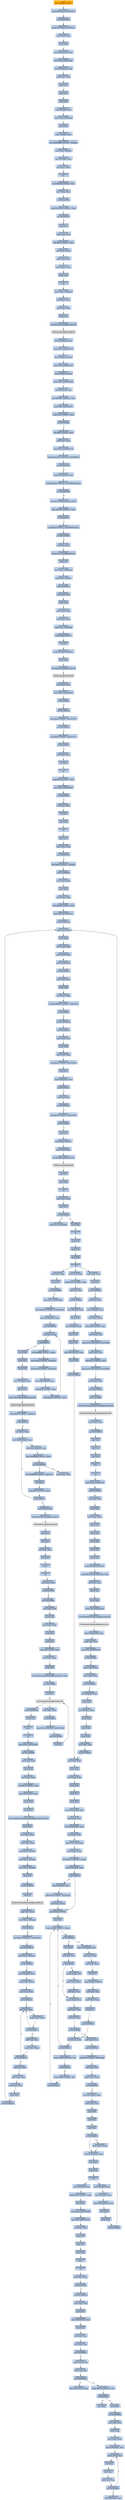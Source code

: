 digraph G {
node[shape=rectangle,style=filled,fillcolor=lightsteelblue,color=lightsteelblue]
bgcolor="transparent"
a0x01007cc6pushl_0x60UINT8[label="start\npushl $0x60<UINT8>",color="lightgrey",fillcolor="orange"];
a0x01007cc8pushl_0x1002130UINT32[label="0x01007cc8\npushl $0x1002130<UINT32>"];
a0x01007ccdcall_0x01009278[label="0x01007ccd\ncall 0x01009278"];
a0x01009278pushl_0x10092ccUINT32[label="0x01009278\npushl $0x10092cc<UINT32>"];
a0x0100927dmovl_fs_0_eax[label="0x0100927d\nmovl %fs:0, %eax"];
a0x01009283pushl_eax[label="0x01009283\npushl %eax"];
a0x01009284movl_0x10esp__eax[label="0x01009284\nmovl 0x10(%esp), %eax"];
a0x01009288movl_ebp_0x10esp_[label="0x01009288\nmovl %ebp, 0x10(%esp)"];
a0x0100928cleal_0x10esp__ebp[label="0x0100928c\nleal 0x10(%esp), %ebp"];
a0x01009290subl_eax_esp[label="0x01009290\nsubl %eax, %esp"];
a0x01009292pushl_ebx[label="0x01009292\npushl %ebx"];
a0x01009293pushl_esi[label="0x01009293\npushl %esi"];
a0x01009294pushl_edi[label="0x01009294\npushl %edi"];
a0x01009295movl__8ebp__eax[label="0x01009295\nmovl -8(%ebp), %eax"];
a0x01009298movl_esp__24ebp_[label="0x01009298\nmovl %esp, -24(%ebp)"];
a0x0100929bpushl_eax[label="0x0100929b\npushl %eax"];
a0x0100929cmovl__4ebp__eax[label="0x0100929c\nmovl -4(%ebp), %eax"];
a0x0100929fmovl_0xffffffffUINT32__4ebp_[label="0x0100929f\nmovl $0xffffffff<UINT32>, -4(%ebp)"];
a0x010092a6movl_eax__8ebp_[label="0x010092a6\nmovl %eax, -8(%ebp)"];
a0x010092a9leal__16ebp__eax[label="0x010092a9\nleal -16(%ebp), %eax"];
a0x010092acmovl_eax_fs_0[label="0x010092ac\nmovl %eax, %fs:0"];
a0x010092b2ret[label="0x010092b2\nret"];
a0x01007cd2movl_0x94UINT32_edi[label="0x01007cd2\nmovl $0x94<UINT32>, %edi"];
a0x01007cd7movl_edi_eax[label="0x01007cd7\nmovl %edi, %eax"];
a0x01007cd9call_0x01007f20[label="0x01007cd9\ncall 0x01007f20"];
a0x01007f20cmpl_0x1000UINT32_eax[label="0x01007f20\ncmpl $0x1000<UINT32>, %eax"];
a0x01007f25jae_0x01007f35[label="0x01007f25\njae 0x01007f35"];
a0x01007f27negl_eax[label="0x01007f27\nnegl %eax"];
a0x01007f29addl_esp_eax[label="0x01007f29\naddl %esp, %eax"];
a0x01007f2baddl_0x4UINT8_eax[label="0x01007f2b\naddl $0x4<UINT8>, %eax"];
a0x01007f2etestl_eax_eax_[label="0x01007f2e\ntestl %eax, (%eax)"];
a0x01007f30xchgl_eax_esp[label="0x01007f30\nxchgl %eax, %esp"];
a0x01007f31movl_eax__eax[label="0x01007f31\nmovl (%eax), %eax"];
a0x01007f33pushl_eax[label="0x01007f33\npushl %eax"];
a0x01007f34ret[label="0x01007f34\nret"];
a0x01007cdemovl_esp__24ebp_[label="0x01007cde\nmovl %esp, -24(%ebp)"];
a0x01007ce1movl_esp_esi[label="0x01007ce1\nmovl %esp, %esi"];
a0x01007ce3movl_edi_esi_[label="0x01007ce3\nmovl %edi, (%esi)"];
a0x01007ce5pushl_esi[label="0x01007ce5\npushl %esi"];
a0x01007ce6call_GetVersionExA_kernel32_dll[label="0x01007ce6\ncall GetVersionExA@kernel32.dll"];
GetVersionExA_kernel32_dll[label="GetVersionExA@kernel32.dll",color="lightgrey",fillcolor="lightgrey"];
a0x01007cecmovl_0x10esi__ecx[label="0x01007cec\nmovl 0x10(%esi), %ecx"];
a0x01007cefmovl_ecx_0x01013170[label="0x01007cef\nmovl %ecx, 0x01013170"];
a0x01007cf5movl_0x4esi__eax[label="0x01007cf5\nmovl 0x4(%esi), %eax"];
a0x01007cf8movl_eax_0x0101317c[label="0x01007cf8\nmovl %eax, 0x0101317c"];
a0x01007cfdmovl_0x8esi__edx[label="0x01007cfd\nmovl 0x8(%esi), %edx"];
a0x01007d00movl_edx_0x01013180[label="0x01007d00\nmovl %edx, 0x01013180"];
a0x01007d06movl_0xcesi__esi[label="0x01007d06\nmovl 0xc(%esi), %esi"];
a0x01007d09andl_0x7fffUINT32_esi[label="0x01007d09\nandl $0x7fff<UINT32>, %esi"];
a0x01007d0fmovl_esi_0x01013174[label="0x01007d0f\nmovl %esi, 0x01013174"];
a0x01007d15cmpl_0x2UINT8_ecx[label="0x01007d15\ncmpl $0x2<UINT8>, %ecx"];
a0x01007d18je_0x01007d26[label="0x01007d18\nje 0x01007d26"];
a0x01007d26shll_0x8UINT8_eax[label="0x01007d26\nshll $0x8<UINT8>, %eax"];
a0x01007d29addl_edx_eax[label="0x01007d29\naddl %edx, %eax"];
a0x01007d2bmovl_eax_0x01013178[label="0x01007d2b\nmovl %eax, 0x01013178"];
a0x01007d30cmpw_0x5a4dUINT16_0x01000000[label="0x01007d30\ncmpw $0x5a4d<UINT16>, 0x01000000"];
a0x01007d39jne_0x01007d63[label="0x01007d39\njne 0x01007d63"];
a0x01007d3bmovl_0x0100003c_eax[label="0x01007d3b\nmovl 0x0100003c, %eax"];
a0x01007d40cmpl_0x4550UINT32_0x1000000eax_[label="0x01007d40\ncmpl $0x4550<UINT32>, 0x1000000(%eax)"];
a0x01007d4ajne_0x01007d63[label="0x01007d4a\njne 0x01007d63"];
a0x01007d4cmovzwl_0x1000018eax__ecx[label="0x01007d4c\nmovzwl 0x1000018(%eax), %ecx"];
a0x01007d53cmpl_0x10bUINT32_ecx[label="0x01007d53\ncmpl $0x10b<UINT32>, %ecx"];
a0x01007d59je_0x01007d7c[label="0x01007d59\nje 0x01007d7c"];
a0x01007d7ccmpl_0xeUINT8_0x1000074eax_[label="0x01007d7c\ncmpl $0xe<UINT8>, 0x1000074(%eax)"];
a0x01007d83jbe_0x01007d63[label="0x01007d83\njbe 0x01007d63"];
a0x01007d85xorl_ecx_ecx[label="0x01007d85\nxorl %ecx, %ecx"];
a0x01007d87cmpl_ecx_0x10000e8eax_[label="0x01007d87\ncmpl %ecx, 0x10000e8(%eax)"];
a0x01007d8dsetne_cl[label="0x01007d8d\nsetne %cl"];
a0x01007d90movl_ecx__28ebp_[label="0x01007d90\nmovl %ecx, -28(%ebp)"];
a0x01007d93pushl_0x0UINT8[label="0x01007d93\npushl $0x0<UINT8>"];
a0x01007d95call_0x0100921a[label="0x01007d95\ncall 0x0100921a"];
a0x0100921amovl_edi_edi[label="0x0100921a\nmovl %edi, %edi"];
a0x0100921cpushl_ebp[label="0x0100921c\npushl %ebp"];
a0x0100921dmovl_esp_ebp[label="0x0100921d\nmovl %esp, %ebp"];
a0x0100921fxorl_eax_eax[label="0x0100921f\nxorl %eax, %eax"];
a0x01009221cmpl_eax_0x8ebp_[label="0x01009221\ncmpl %eax, 0x8(%ebp)"];
a0x01009224pushl_0x0UINT8[label="0x01009224\npushl $0x0<UINT8>"];
a0x01009226sete_al[label="0x01009226\nsete %al"];
a0x01009229pushl_0x1000UINT32[label="0x01009229\npushl $0x1000<UINT32>"];
a0x0100922epushl_eax[label="0x0100922e\npushl %eax"];
a0x0100922fcall_HeapCreate_kernel32_dll[label="0x0100922f\ncall HeapCreate@kernel32.dll"];
HeapCreate_kernel32_dll[label="HeapCreate@kernel32.dll",color="lightgrey",fillcolor="lightgrey"];
a0x01009235testl_eax_eax[label="0x01009235\ntestl %eax, %eax"];
a0x01009237movl_eax_0x010146c0[label="0x01009237\nmovl %eax, 0x010146c0"];
a0x0100923cje_0x01009268[label="0x0100923c\nje 0x01009268"];
a0x0100923ecall_0x010091fb[label="0x0100923e\ncall 0x010091fb"];
a0x010091fbcmpl_0x2UINT8_0x01013170[label="0x010091fb\ncmpl $0x2<UINT8>, 0x01013170"];
a0x01009202jne_0x01009211[label="0x01009202\njne 0x01009211"];
a0x01009204cmpl_0x5UINT8_0x0101317c[label="0x01009204\ncmpl $0x5<UINT8>, 0x0101317c"];
a0x0100920bjb_0x01009211[label="0x0100920b\njb 0x01009211"];
a0x0100920dxorl_eax_eax[label="0x0100920d\nxorl %eax, %eax"];
a0x0100920fincl_eax[label="0x0100920f\nincl %eax"];
a0x01009210ret[label="0x01009210\nret"];
a0x01009243cmpl_0x3UINT8_eax[label="0x01009243\ncmpl $0x3<UINT8>, %eax"];
a0x01009246movl_eax_0x010146c4[label="0x01009246\nmovl %eax, 0x010146c4"];
a0x0100924bjne_0x0100926c[label="0x0100924b\njne 0x0100926c"];
a0x0100926cxorl_eax_eax[label="0x0100926c\nxorl %eax, %eax"];
a0x0100926eincl_eax[label="0x0100926e\nincl %eax"];
a0x0100926fpopl_ebp[label="0x0100926f\npopl %ebp"];
a0x01009270ret[label="0x01009270\nret"];
a0x01007d9apopl_ecx[label="0x01007d9a\npopl %ecx"];
a0x01007d9btestl_eax_eax[label="0x01007d9b\ntestl %eax, %eax"];
a0x01007d9djne_0x01007dc0[label="0x01007d9d\njne 0x01007dc0"];
a0x01007dc0andl_0x0UINT8__4ebp_[label="0x01007dc0\nandl $0x0<UINT8>, -4(%ebp)"];
a0x01007dc4call_0x0100904a[label="0x01007dc4\ncall 0x0100904a"];
a0x0100904amovl_edi_edi[label="0x0100904a\nmovl %edi, %edi"];
a0x0100904cpushl_ebp[label="0x0100904c\npushl %ebp"];
a0x0100904dmovl_esp_ebp[label="0x0100904d\nmovl %esp, %ebp"];
a0x0100904fsubl_0x48UINT8_esp[label="0x0100904f\nsubl $0x48<UINT8>, %esp"];
a0x01009052pushl_0x100UINT32[label="0x01009052\npushl $0x100<UINT32>"];
a0x01009057call_0x0100ab5a[label="0x01009057\ncall 0x0100ab5a"];
a0x0100ab5amovl_edi_edi[label="0x0100ab5a\nmovl %edi, %edi"];
a0x0100ab5cpushl_ebp[label="0x0100ab5c\npushl %ebp"];
a0x0100ab5dmovl_esp_ebp[label="0x0100ab5d\nmovl %esp, %ebp"];
a0x0100ab5fpushl_0x01013468[label="0x0100ab5f\npushl 0x01013468"];
a0x0100ab65pushl_0x8ebp_[label="0x0100ab65\npushl 0x8(%ebp)"];
a0x0100ab68call_0x0100ab27[label="0x0100ab68\ncall 0x0100ab27"];
a0x0100ab27movl_edi_edi[label="0x0100ab27\nmovl %edi, %edi"];
a0x0100ab29pushl_ebp[label="0x0100ab29\npushl %ebp"];
a0x0100ab2amovl_esp_ebp[label="0x0100ab2a\nmovl %esp, %ebp"];
a0x0100ab2ccmpl_0xffffffe0UINT8_0x8ebp_[label="0x0100ab2c\ncmpl $0xffffffe0<UINT8>, 0x8(%ebp)"];
a0x0100ab30ja_0x0100ab51[label="0x0100ab30\nja 0x0100ab51"];
a0x0100ab32pushl_0x8ebp_[label="0x0100ab32\npushl 0x8(%ebp)"];
a0x0100ab35call_0x0100aad7[label="0x0100ab35\ncall 0x0100aad7"];
a0x0100aad7movl_edi_edi[label="0x0100aad7\nmovl %edi, %edi"];
a0x0100aad9pushl_ebp[label="0x0100aad9\npushl %ebp"];
a0x0100aadamovl_esp_ebp[label="0x0100aada\nmovl %esp, %ebp"];
a0x0100aadccmpl_0x3UINT8_0x010146c4[label="0x0100aadc\ncmpl $0x3<UINT8>, 0x010146c4"];
a0x0100aae3pushl_esi[label="0x0100aae3\npushl %esi"];
a0x0100aae4movl_0x8ebp__esi[label="0x0100aae4\nmovl 0x8(%ebp), %esi"];
a0x0100aae7jne_0x0100aafc[label="0x0100aae7\njne 0x0100aafc"];
a0x0100aafctestl_esi_esi[label="0x0100aafc\ntestl %esi, %esi"];
a0x0100aafejne_0x0100ab01[label="0x0100aafe\njne 0x0100ab01"];
a0x0100ab01cmpl_0x1UINT8_0x010146c4[label="0x0100ab01\ncmpl $0x1<UINT8>, 0x010146c4"];
a0x0100ab08je_0x0100ab10[label="0x0100ab08\nje 0x0100ab10"];
a0x0100ab10pushl_esi[label="0x0100ab10\npushl %esi"];
a0x0100ab11pushl_0x0UINT8[label="0x0100ab11\npushl $0x0<UINT8>"];
a0x0100ab13pushl_0x010146c0[label="0x0100ab13\npushl 0x010146c0"];
a0x0100ab19call_HeapAlloc_kernel32_dll[label="0x0100ab19\ncall HeapAlloc@kernel32.dll"];
RtlAllocateHeap_ntdll_dll[label="RtlAllocateHeap@ntdll.dll",color="lightgrey",fillcolor="lightgrey"];
a0x0100ab1fpopl_esi[label="0x0100ab1f\npopl %esi"];
a0x0100ab20popl_ebp[label="0x0100ab20\npopl %ebp"];
a0x0100ab21ret[label="0x0100ab21\nret"];
a0x0100ab3atestl_eax_eax[label="0x0100ab3a\ntestl %eax, %eax"];
a0x0100ab3cpopl_ecx[label="0x0100ab3c\npopl %ecx"];
a0x0100ab3djne_0x0100ab53[label="0x0100ab3d\njne 0x0100ab53"];
a0x0100ab3fcmpl_eax_0xcebp_[label="0x0100ab3f\ncmpl %eax, 0xc(%ebp)"];
a0x0100ab53popl_ebp[label="0x0100ab53\npopl %ebp"];
a0x0100ab54ret[label="0x0100ab54\nret"];
a0x0100ab6dpopl_ecx[label="0x0100ab6d\npopl %ecx"];
a0x0100ab6epopl_ecx[label="0x0100ab6e\npopl %ecx"];
a0x0100ab6fpopl_ebp[label="0x0100ab6f\npopl %ebp"];
a0x0100ab70ret[label="0x0100ab70\nret"];
a0x0100905ctestl_eax_eax[label="0x0100905c\ntestl %eax, %eax"];
a0x0100905epopl_ecx[label="0x0100905e\npopl %ecx"];
a0x0100905fjne_0x01009066[label="0x0100905f\njne 0x01009066"];
a0x01009066movl_eax_0x010146e0[label="0x01009066\nmovl %eax, 0x010146e0"];
a0x0100906bmovl_0x20UINT32_0x010146c8[label="0x0100906b\nmovl $0x20<UINT32>, 0x010146c8"];
a0x01009075leal_0x100eax__ecx[label="0x01009075\nleal 0x100(%eax), %ecx"];
a0x0100907bjmp_0x01009097[label="0x0100907b\njmp 0x01009097"];
a0x01009097cmpl_ecx_eax[label="0x01009097\ncmpl %ecx, %eax"];
a0x01009099jb_0x0100907d[label="0x01009099\njb 0x0100907d"];
a0x0100909bpushl_ebx[label="0x0100909b\npushl %ebx"];
a0x0100907dorl_0xffffffffUINT8_eax_[label="0x0100907d\norl $0xffffffff<UINT8>, (%eax)"];
a0x01009080movb_0x0UINT8_0x4eax_[label="0x01009080\nmovb $0x0<UINT8>, 0x4(%eax)"];
a0x01009084movb_0xaUINT8_0x5eax_[label="0x01009084\nmovb $0xa<UINT8>, 0x5(%eax)"];
a0x01009088movl_0x010146e0_ecx[label="0x01009088\nmovl 0x010146e0, %ecx"];
a0x0100908eaddl_0x8UINT8_eax[label="0x0100908e\naddl $0x8<UINT8>, %eax"];
a0x01009091addl_0x100UINT32_ecx[label="0x01009091\naddl $0x100<UINT32>, %ecx"];
a0x0100909cpushl_esi[label="0x0100909c\npushl %esi"];
a0x0100909dpushl_edi[label="0x0100909d\npushl %edi"];
a0x0100909eleal__72ebp__eax[label="0x0100909e\nleal -72(%ebp), %eax"];
a0x010090a1pushl_eax[label="0x010090a1\npushl %eax"];
a0x010090a2call_GetStartupInfoA_kernel32_dll[label="0x010090a2\ncall GetStartupInfoA@kernel32.dll"];
GetStartupInfoA_kernel32_dll[label="GetStartupInfoA@kernel32.dll",color="lightgrey",fillcolor="lightgrey"];
a0x010090a8cmpw_0x0UINT8__22ebp_[label="0x010090a8\ncmpw $0x0<UINT8>, -22(%ebp)"];
a0x010090adje_0x0100917d[label="0x010090ad\nje 0x0100917d"];
a0x0100917dxorl_ebx_ebx[label="0x0100917d\nxorl %ebx, %ebx"];
a0x0100917fmovl_0x010146e0_eax[label="0x0100917f\nmovl 0x010146e0, %eax"];
a0x01009184leal_eaxebx8__esi[label="0x01009184\nleal (%eax,%ebx,8), %esi"];
a0x01009187cmpl_0xffffffffUINT8_esi_[label="0x01009187\ncmpl $0xffffffff<UINT8>, (%esi)"];
a0x0100918ajne_0x010091d9[label="0x0100918a\njne 0x010091d9"];
a0x0100918ctestl_ebx_ebx[label="0x0100918c\ntestl %ebx, %ebx"];
a0x010091d9orb_0xffffff80UINT8_0x4esi_[label="0x010091d9\norb $0xffffff80<UINT8>, 0x4(%esi)"];
a0x010091ddincl_ebx[label="0x010091dd\nincl %ebx"];
a0x010091decmpl_0x3UINT8_ebx[label="0x010091de\ncmpl $0x3<UINT8>, %ebx"];
a0x010091e1jl_0x0100917f[label="0x010091e1\njl 0x0100917f"];
a0x010091e3pushl_0x010146c8[label="0x010091e3\npushl 0x010146c8"];
a0x010091e9call_SetHandleCount_kernel32_dll[label="0x010091e9\ncall SetHandleCount@kernel32.dll"];
SetHandleCount_kernel32_dll[label="SetHandleCount@kernel32.dll",color="lightgrey",fillcolor="lightgrey"];
a0x010091efpopl_edi[label="0x010091ef\npopl %edi"];
a0x010091f0popl_esi[label="0x010091f0\npopl %esi"];
a0x010091f1xorl_eax_eax[label="0x010091f1\nxorl %eax, %eax"];
a0x010091f3popl_ebx[label="0x010091f3\npopl %ebx"];
a0x010091f4leave_[label="0x010091f4\nleave "];
a0x010091f5ret[label="0x010091f5\nret"];
a0x01007dc9testl_eax_eax[label="0x01007dc9\ntestl %eax, %eax"];
a0x01007dcbjnl_0x01007dd5[label="0x01007dcb\njnl 0x01007dd5"];
a0x01007dd5call_0x01008f9a[label="0x01007dd5\ncall 0x01008f9a"];
a0x01008f9amovl_edi_edi[label="0x01008f9a\nmovl %edi, %edi"];
a0x01008f9cpushl_ebp[label="0x01008f9c\npushl %ebp"];
a0x01008f9dmovl_esp_ebp[label="0x01008f9d\nmovl %esp, %ebp"];
a0x01008f9fpushl_ecx[label="0x01008f9f\npushl %ecx"];
a0x01008fa0pushl_ecx[label="0x01008fa0\npushl %ecx"];
a0x01008fa1movl_0x010133d0_eax[label="0x01008fa1\nmovl 0x010133d0, %eax"];
a0x01008fa6testl_eax_eax[label="0x01008fa6\ntestl %eax, %eax"];
a0x01008fa8pushl_esi[label="0x01008fa8\npushl %esi"];
a0x01008fa9movl_GetCommandLineW_kernel32_dll_esi[label="0x01008fa9\nmovl GetCommandLineW@kernel32.dll, %esi"];
a0x01008fafjne_0x01008fde[label="0x01008faf\njne 0x01008fde"];
a0x01008fb1call_esi[label="0x01008fb1\ncall %esi"];
GetCommandLineW_kernel32_dll[label="GetCommandLineW@kernel32.dll",color="lightgrey",fillcolor="lightgrey"];
a0x01008fb3testl_eax_eax[label="0x01008fb3\ntestl %eax, %eax"];
a0x01008fb5je_0x01008fc3[label="0x01008fb5\nje 0x01008fc3"];
a0x01008fb7movl_0x1UINT32_0x010133d0[label="0x01008fb7\nmovl $0x1<UINT32>, 0x010133d0"];
a0x01008fc1jmp_0x01008fe3[label="0x01008fc1\njmp 0x01008fe3"];
a0x01008fe3call_esi[label="0x01008fe3\ncall %esi"];
a0x01008fe5jmp_0x01009042[label="0x01008fe5\njmp 0x01009042"];
a0x01009042popl_esi[label="0x01009042\npopl %esi"];
a0x01009043leave_[label="0x01009043\nleave "];
a0x01009044ret[label="0x01009044\nret"];
a0x01007ddamovl_eax_0x010147f0[label="0x01007dda\nmovl %eax, 0x010147f0"];
a0x01007ddfcall_0x01008dfb[label="0x01007ddf\ncall 0x01008dfb"];
a0x01008dfbmovl_edi_edi[label="0x01008dfb\nmovl %edi, %edi"];
a0x01008dfdpushl_ebp[label="0x01008dfd\npushl %ebp"];
a0x01008dfemovl_esp_ebp[label="0x01008dfe\nmovl %esp, %ebp"];
a0x01008e00subl_0xcUINT8_esp[label="0x01008e00\nsubl $0xc<UINT8>, %esp"];
a0x01008e03movl_0x010133cc_eax[label="0x01008e03\nmovl 0x010133cc, %eax"];
a0x01008e08pushl_ebx[label="0x01008e08\npushl %ebx"];
a0x01008e09pushl_esi[label="0x01008e09\npushl %esi"];
a0x01008e0amovl_GetEnvironmentStringsW_kernel32_dll_esi[label="0x01008e0a\nmovl GetEnvironmentStringsW@kernel32.dll, %esi"];
a0x01008e10pushl_edi[label="0x01008e10\npushl %edi"];
a0x01008e11xorl_ebx_ebx[label="0x01008e11\nxorl %ebx, %ebx"];
a0x01008e13cmpl_ebx_eax[label="0x01008e13\ncmpl %ebx, %eax"];
a0x01008e15pushl_0x2UINT8[label="0x01008e15\npushl $0x2<UINT8>"];
a0x01008e17movl_ebx__4ebp_[label="0x01008e17\nmovl %ebx, -4(%ebp)"];
a0x01008e1amovl_ebx__8ebp_[label="0x01008e1a\nmovl %ebx, -8(%ebp)"];
a0x01008e1dpopl_edi[label="0x01008e1d\npopl %edi"];
a0x01008e1ejne_0x01008e4e[label="0x01008e1e\njne 0x01008e4e"];
a0x01008e20call_esi[label="0x01008e20\ncall %esi"];
GetEnvironmentStringsW_kernel32_dll[label="GetEnvironmentStringsW@kernel32.dll",color="lightgrey",fillcolor="lightgrey"];
a0x01008e22cmpl_ebx_eax[label="0x01008e22\ncmpl %ebx, %eax"];
a0x01008e24movl_eax__4ebp_[label="0x01008e24\nmovl %eax, -4(%ebp)"];
a0x01008e27je_0x01008e35[label="0x01008e27\nje 0x01008e35"];
a0x01008e29movl_0x1UINT32_0x010133cc[label="0x01008e29\nmovl $0x1<UINT32>, 0x010133cc"];
a0x01008e33jmp_0x01008e53[label="0x01008e33\njmp 0x01008e53"];
a0x01008e53cmpl_ebx__4ebp_[label="0x01008e53\ncmpl %ebx, -4(%ebp)"];
a0x01008e56jne_0x01008e68[label="0x01008e56\njne 0x01008e68"];
a0x01008e68movl__4ebp__ecx[label="0x01008e68\nmovl -4(%ebp), %ecx"];
a0x01008e6bcmpw_bx_ecx_[label="0x01008e6b\ncmpw %bx, (%ecx)"];
a0x01008e6emovl_ecx_eax[label="0x01008e6e\nmovl %ecx, %eax"];
a0x01008e70je_0x01008e80[label="0x01008e70\nje 0x01008e80"];
a0x01008e72addl_edi_eax[label="0x01008e72\naddl %edi, %eax"];
a0x01008e74cmpw_bx_eax_[label="0x01008e74\ncmpw %bx, (%eax)"];
a0x01008e77jne_0x01008e72[label="0x01008e77\njne 0x01008e72"];
a0x01008e79addl_edi_eax[label="0x01008e79\naddl %edi, %eax"];
a0x01008e7bcmpw_bx_eax_[label="0x01008e7b\ncmpw %bx, (%eax)"];
a0x01008e7ejne_0x01008e72[label="0x01008e7e\njne 0x01008e72"];
a0x01008e80subl_ecx_eax[label="0x01008e80\nsubl %ecx, %eax"];
a0x01008e82addl_edi_eax[label="0x01008e82\naddl %edi, %eax"];
a0x01008e84movl_eax_esi[label="0x01008e84\nmovl %eax, %esi"];
a0x01008e86pushl_esi[label="0x01008e86\npushl %esi"];
a0x01008e87call_0x0100ab5a[label="0x01008e87\ncall 0x0100ab5a"];
a0x01008e8ccmpl_ebx_eax[label="0x01008e8c\ncmpl %ebx, %eax"];
a0x01008e8epopl_ecx[label="0x01008e8e\npopl %ecx"];
a0x01008e8fjne_0x01008ea1[label="0x01008e8f\njne 0x01008ea1"];
a0x01008ea1movl_esi_ecx[label="0x01008ea1\nmovl %esi, %ecx"];
a0x01008ea3movl__4ebp__esi[label="0x01008ea3\nmovl -4(%ebp), %esi"];
a0x01008ea6movl_ecx_edx[label="0x01008ea6\nmovl %ecx, %edx"];
a0x01008ea8shrl_0x2UINT8_ecx[label="0x01008ea8\nshrl $0x2<UINT8>, %ecx"];
a0x01008eabmovl_eax_edi[label="0x01008eab\nmovl %eax, %edi"];
a0x01008eadrepz_movsl_ds_esi__es_edi_[label="0x01008ead\nrepz movsl %ds:(%esi), %es:(%edi)"];
a0x01008eafmovl_edx_ecx[label="0x01008eaf\nmovl %edx, %ecx"];
a0x01008eb1andl_0x3UINT8_ecx[label="0x01008eb1\nandl $0x3<UINT8>, %ecx"];
a0x01008eb4repz_movsb_ds_esi__es_edi_[label="0x01008eb4\nrepz movsb %ds:(%esi), %es:(%edi)"];
a0x01008eb6movl_eax_ebx[label="0x01008eb6\nmovl %eax, %ebx"];
a0x01008eb8jmp_0x01008e91[label="0x01008eb8\njmp 0x01008e91"];
a0x01008e91pushl__4ebp_[label="0x01008e91\npushl -4(%ebp)"];
a0x01008e94call_FreeEnvironmentStringsW_kernel32_dll[label="0x01008e94\ncall FreeEnvironmentStringsW@kernel32.dll"];
FreeEnvironmentStringsW_kernel32_dll[label="FreeEnvironmentStringsW@kernel32.dll",color="lightgrey",fillcolor="lightgrey"];
a0x01008e9amovl_ebx_eax[label="0x01008e9a\nmovl %ebx, %eax"];
a0x01008e9cjmp_0x01008f79[label="0x01008e9c\njmp 0x01008f79"];
a0x01008f79popl_edi[label="0x01008f79\npopl %edi"];
a0x01008f7apopl_esi[label="0x01008f7a\npopl %esi"];
a0x01008f7bpopl_ebx[label="0x01008f7b\npopl %ebx"];
a0x01008f7cleave_[label="0x01008f7c\nleave "];
a0x01008f7dret[label="0x01008f7d\nret"];
a0x01007de4movl_eax_0x0101315c[label="0x01007de4\nmovl %eax, 0x0101315c"];
a0x01007de9call_0x01008d5e[label="0x01007de9\ncall 0x01008d5e"];
a0x01008d5emovl_edi_edi[label="0x01008d5e\nmovl %edi, %edi"];
a0x01008d60pushl_ebp[label="0x01008d60\npushl %ebp"];
a0x01008d61movl_esp_ebp[label="0x01008d61\nmovl %esp, %ebp"];
a0x01008d63pushl_ecx[label="0x01008d63\npushl %ecx"];
a0x01008d64pushl_ecx[label="0x01008d64\npushl %ecx"];
a0x01008d65pushl_ebx[label="0x01008d65\npushl %ebx"];
a0x01008d66pushl_esi[label="0x01008d66\npushl %esi"];
a0x01008d67pushl_edi[label="0x01008d67\npushl %edi"];
a0x01008d68pushl_0x104UINT32[label="0x01008d68\npushl $0x104<UINT32>"];
a0x01008d6dmovl_0x10131c0UINT32_esi[label="0x01008d6d\nmovl $0x10131c0<UINT32>, %esi"];
a0x01008d72xorl_edi_edi[label="0x01008d72\nxorl %edi, %edi"];
a0x01008d74pushl_esi[label="0x01008d74\npushl %esi"];
a0x01008d75pushl_edi[label="0x01008d75\npushl %edi"];
a0x01008d76movw_di_0x010133c8[label="0x01008d76\nmovw %di, 0x010133c8"];
a0x01008d7dcall_GetModuleFileNameW_kernel32_dll[label="0x01008d7d\ncall GetModuleFileNameW@kernel32.dll"];
GetModuleFileNameW_kernel32_dll[label="GetModuleFileNameW@kernel32.dll",color="lightgrey",fillcolor="lightgrey"];
a0x01008d83movl_0x010147f0_eax[label="0x01008d83\nmovl 0x010147f0, %eax"];
a0x01008d88cmpl_edi_eax[label="0x01008d88\ncmpl %edi, %eax"];
a0x01008d8amovl_esi_0x010131a4[label="0x01008d8a\nmovl %esi, 0x010131a4"];
a0x01008d90je_0x01008d99[label="0x01008d90\nje 0x01008d99"];
a0x01008d92cmpw_di_eax_[label="0x01008d92\ncmpw %di, (%eax)"];
a0x01008d95movl_eax_ebx[label="0x01008d95\nmovl %eax, %ebx"];
a0x01008d97jne_0x01008d9b[label="0x01008d97\njne 0x01008d9b"];
a0x01008d9bleal__8ebp__eax[label="0x01008d9b\nleal -8(%ebp), %eax"];
a0x01008d9epushl_eax[label="0x01008d9e\npushl %eax"];
a0x01008d9fleal__4ebp__eax[label="0x01008d9f\nleal -4(%ebp), %eax"];
a0x01008da2pushl_eax[label="0x01008da2\npushl %eax"];
a0x01008da3pushl_edi[label="0x01008da3\npushl %edi"];
a0x01008da4pushl_ebx[label="0x01008da4\npushl %ebx"];
a0x01008da5xorl_eax_eax[label="0x01008da5\nxorl %eax, %eax"];
a0x01008da7call_0x01008bee[label="0x01008da7\ncall 0x01008bee"];
a0x01008beemovl_edi_edi[label="0x01008bee\nmovl %edi, %edi"];
a0x01008bf0pushl_ebp[label="0x01008bf0\npushl %ebp"];
a0x01008bf1movl_esp_ebp[label="0x01008bf1\nmovl %esp, %ebp"];
a0x01008bf3pushl_ebx[label="0x01008bf3\npushl %ebx"];
a0x01008bf4pushl_esi[label="0x01008bf4\npushl %esi"];
a0x01008bf5pushl_edi[label="0x01008bf5\npushl %edi"];
a0x01008bf6movl_0x14ebp__edi[label="0x01008bf6\nmovl 0x14(%ebp), %edi"];
a0x01008bf9movl_eax_esi[label="0x01008bf9\nmovl %eax, %esi"];
a0x01008bfbmovl_0x10ebp__eax[label="0x01008bfb\nmovl 0x10(%ebp), %eax"];
a0x01008bfexorl_edx_edx[label="0x01008bfe\nxorl %edx, %edx"];
a0x01008c00cmpl_edx_0xcebp_[label="0x01008c00\ncmpl %edx, 0xc(%ebp)"];
a0x01008c03movl_edx_edi_[label="0x01008c03\nmovl %edx, (%edi)"];
a0x01008c05movl_0x1UINT32_eax_[label="0x01008c05\nmovl $0x1<UINT32>, (%eax)"];
a0x01008c0bmovl_0x8ebp__eax[label="0x01008c0b\nmovl 0x8(%ebp), %eax"];
a0x01008c0eje_0x01008c19[label="0x01008c0e\nje 0x01008c19"];
a0x01008c19pushl_0x2UINT8[label="0x01008c19\npushl $0x2<UINT8>"];
a0x01008c1bpopl_ebx[label="0x01008c1b\npopl %ebx"];
a0x01008c1ccmpw_0x22UINT8_eax_[label="0x01008c1c\ncmpw $0x22<UINT8>, (%eax)"];
a0x01008c20jne_0x01008c35[label="0x01008c20\njne 0x01008c35"];
a0x01008c22movl_0x14ebp__edi[label="0x01008c22\nmovl 0x14(%ebp), %edi"];
a0x01008c25xorl_ecx_ecx[label="0x01008c25\nxorl %ecx, %ecx"];
a0x01008c27testl_edx_edx[label="0x01008c27\ntestl %edx, %edx"];
a0x01008c29sete_cl[label="0x01008c29\nsete %cl"];
a0x01008c2cpushl_0x22UINT8[label="0x01008c2c\npushl $0x22<UINT8>"];
a0x01008c2eaddl_ebx_eax[label="0x01008c2e\naddl %ebx, %eax"];
a0x01008c30movl_ecx_edx[label="0x01008c30\nmovl %ecx, %edx"];
a0x01008c32popl_ecx[label="0x01008c32\npopl %ecx"];
a0x01008c33jmp_0x01008c4d[label="0x01008c33\njmp 0x01008c4d"];
a0x01008c4dtestl_edx_edx[label="0x01008c4d\ntestl %edx, %edx"];
a0x01008c4fjne_0x01008c1c[label="0x01008c4f\njne 0x01008c1c"];
a0x01008c35incl_edi_[label="0x01008c35\nincl (%edi)"];
a0x01008c37testl_esi_esi[label="0x01008c37\ntestl %esi, %esi"];
a0x01008c39je_0x01008c43[label="0x01008c39\nje 0x01008c43"];
a0x01008c43movw_eax__cx[label="0x01008c43\nmovw (%eax), %cx"];
a0x01008c46addl_ebx_eax[label="0x01008c46\naddl %ebx, %eax"];
a0x01008c48testw_cx_cx[label="0x01008c48\ntestw %cx, %cx"];
a0x01008c4bje_0x01008c88[label="0x01008c4b\nje 0x01008c88"];
a0x01008c51cmpw_0x20UINT8_cx[label="0x01008c51\ncmpw $0x20<UINT8>, %cx"];
a0x01008c55je_0x01008c5d[label="0x01008c55\nje 0x01008c5d"];
a0x01008c57cmpw_0x9UINT8_cx[label="0x01008c57\ncmpw $0x9<UINT8>, %cx"];
a0x01008c5bjne_0x01008c1c[label="0x01008c5b\njne 0x01008c1c"];
a0x01008c88subl_ebx_eax[label="0x01008c88\nsubl %ebx, %eax"];
a0x01008c8ajmp_0x01008c66[label="0x01008c8a\njmp 0x01008c66"];
a0x01008c66andl_0x0UINT8_0x8ebp_[label="0x01008c66\nandl $0x0<UINT8>, 0x8(%ebp)"];
a0x01008c6axorl_edx_edx[label="0x01008c6a\nxorl %edx, %edx"];
a0x01008c6ccmpw_dx_eax_[label="0x01008c6c\ncmpw %dx, (%eax)"];
a0x01008c6fje_0x01008d46[label="0x01008c6f\nje 0x01008d46"];
a0x01008d46movl_0xcebp__eax[label="0x01008d46\nmovl 0xc(%ebp), %eax"];
a0x01008d49cmpl_edx_eax[label="0x01008d49\ncmpl %edx, %eax"];
a0x01008d4bpopl_edi[label="0x01008d4b\npopl %edi"];
a0x01008d4cpopl_esi[label="0x01008d4c\npopl %esi"];
a0x01008d4dpopl_ebx[label="0x01008d4d\npopl %ebx"];
a0x01008d4eje_0x01008d52[label="0x01008d4e\nje 0x01008d52"];
a0x01008d52movl_0x10ebp__eax[label="0x01008d52\nmovl 0x10(%ebp), %eax"];
a0x01008d55incl_eax_[label="0x01008d55\nincl (%eax)"];
a0x01008d57popl_ebp[label="0x01008d57\npopl %ebp"];
a0x01008d58ret[label="0x01008d58\nret"];
a0x01008dacmovl__4ebp__edi[label="0x01008dac\nmovl -4(%ebp), %edi"];
a0x01008dafmovl__8ebp__eax[label="0x01008daf\nmovl -8(%ebp), %eax"];
a0x01008db2leal_eaxedi2__eax[label="0x01008db2\nleal (%eax,%edi,2), %eax"];
a0x01008db5shll_eax[label="0x01008db5\nshll %eax"];
a0x01008db7pushl_eax[label="0x01008db7\npushl %eax"];
a0x01008db8call_0x0100ab5a[label="0x01008db8\ncall 0x0100ab5a"];
a0x01008dbdmovl_eax_esi[label="0x01008dbd\nmovl %eax, %esi"];
a0x01008dbfaddl_0x14UINT8_esp[label="0x01008dbf\naddl $0x14<UINT8>, %esp"];
a0x01008dc2testl_esi_esi[label="0x01008dc2\ntestl %esi, %esi"];
a0x01008dc4jne_0x01008dcb[label="0x01008dc4\njne 0x01008dcb"];
a0x01008dcbleal__8ebp__eax[label="0x01008dcb\nleal -8(%ebp), %eax"];
a0x01008dcepushl_eax[label="0x01008dce\npushl %eax"];
a0x01008dcfleal__4ebp__eax[label="0x01008dcf\nleal -4(%ebp), %eax"];
a0x01008dd2pushl_eax[label="0x01008dd2\npushl %eax"];
a0x01008dd3pushl_esi[label="0x01008dd3\npushl %esi"];
a0x01008dd4leal_esiedi4__eax[label="0x01008dd4\nleal (%esi,%edi,4), %eax"];
a0x01008dd7pushl_ebx[label="0x01008dd7\npushl %ebx"];
a0x01008dd8call_0x01008bee[label="0x01008dd8\ncall 0x01008bee"];
a0x01008c10movl_0xcebp__ecx[label="0x01008c10\nmovl 0xc(%ebp), %ecx"];
a0x01008c13addl_0x4UINT8_0xcebp_[label="0x01008c13\naddl $0x4<UINT8>, 0xc(%ebp)"];
a0x01008c17movl_esi_ecx_[label="0x01008c17\nmovl %esi, (%ecx)"];
a0x01008c3bmovw_eax__cx[label="0x01008c3b\nmovw (%eax), %cx"];
a0x01008c3emovw_cx_esi_[label="0x01008c3e\nmovw %cx, (%esi)"];
a0x01008c41addl_ebx_esi[label="0x01008c41\naddl %ebx, %esi"];
a0x01008d50movl_edx_eax_[label="0x01008d50\nmovl %edx, (%eax)"];
a0x01008dddmovl__4ebp__eax[label="0x01008ddd\nmovl -4(%ebp), %eax"];
a0x01008de0addl_0x10UINT8_esp[label="0x01008de0\naddl $0x10<UINT8>, %esp"];
a0x01008de3decl_eax[label="0x01008de3\ndecl %eax"];
a0x01008de4movl_eax_0x01013184[label="0x01008de4\nmovl %eax, 0x01013184"];
a0x01008de9movl_esi_0x0101318c[label="0x01008de9\nmovl %esi, 0x0101318c"];
a0x01008defxorl_eax_eax[label="0x01008def\nxorl %eax, %eax"];
a0x01008df1popl_edi[label="0x01008df1\npopl %edi"];
a0x01008df2popl_esi[label="0x01008df2\npopl %esi"];
a0x01008df3popl_ebx[label="0x01008df3\npopl %ebx"];
a0x01008df4leave_[label="0x01008df4\nleave "];
a0x01008df5ret[label="0x01008df5\nret"];
a0x01007deetestl_eax_eax[label="0x01007dee\ntestl %eax, %eax"];
a0x01007df0jnl_0x01007dfa[label="0x01007df0\njnl 0x01007dfa"];
a0x01007dfacall_0x01008b1d[label="0x01007dfa\ncall 0x01008b1d"];
a0x01008b1dmovl_edi_edi[label="0x01008b1d\nmovl %edi, %edi"];
a0x01008b1fpushl_esi[label="0x01008b1f\npushl %esi"];
a0x01008b20movl_0x0101315c_esi[label="0x01008b20\nmovl 0x0101315c, %esi"];
a0x01008b26pushl_edi[label="0x01008b26\npushl %edi"];
a0x01008b27xorl_edi_edi[label="0x01008b27\nxorl %edi, %edi"];
a0x01008b29testl_esi_esi[label="0x01008b29\ntestl %esi, %esi"];
a0x01008b2bjne_0x01008b47[label="0x01008b2b\njne 0x01008b47"];
a0x01008b47movw_esi__ax[label="0x01008b47\nmovw (%esi), %ax"];
a0x01008b4atestw_ax_ax[label="0x01008b4a\ntestw %ax, %ax"];
a0x01008b4djne_0x01008b35[label="0x01008b4d\njne 0x01008b35"];
a0x01008b4fleal_0x4edi4__eax[label="0x01008b4f\nleal 0x4(,%edi,4), %eax"];
a0x01008b35cmpw_0x3dUINT16_ax[label="0x01008b35\ncmpw $0x3d<UINT16>, %ax"];
a0x01008b39je_0x01008b3c[label="0x01008b39\nje 0x01008b3c"];
a0x01008b3bincl_edi[label="0x01008b3b\nincl %edi"];
a0x01008b3cpushl_esi[label="0x01008b3c\npushl %esi"];
a0x01008b3dcall_0x010080f4[label="0x01008b3d\ncall 0x010080f4"];
a0x010080f4movl_edi_edi[label="0x010080f4\nmovl %edi, %edi"];
a0x010080f6pushl_ebp[label="0x010080f6\npushl %ebp"];
a0x010080f7movl_esp_ebp[label="0x010080f7\nmovl %esp, %ebp"];
a0x010080f9movl_0x8ebp__eax[label="0x010080f9\nmovl 0x8(%ebp), %eax"];
a0x010080fcmovw_eax__cx[label="0x010080fc\nmovw (%eax), %cx"];
a0x010080ffincl_eax[label="0x010080ff\nincl %eax"];
a0x01008100incl_eax[label="0x01008100\nincl %eax"];
a0x01008101testw_cx_cx[label="0x01008101\ntestw %cx, %cx"];
a0x01008104jne_0x010080fc[label="0x01008104\njne 0x010080fc"];
a0x01008106subl_0x8ebp__eax[label="0x01008106\nsubl 0x8(%ebp), %eax"];
a0x01007cc6pushl_0x60UINT8 -> a0x01007cc8pushl_0x1002130UINT32 [color="#000000"];
a0x01007cc8pushl_0x1002130UINT32 -> a0x01007ccdcall_0x01009278 [color="#000000"];
a0x01007ccdcall_0x01009278 -> a0x01009278pushl_0x10092ccUINT32 [color="#000000"];
a0x01009278pushl_0x10092ccUINT32 -> a0x0100927dmovl_fs_0_eax [color="#000000"];
a0x0100927dmovl_fs_0_eax -> a0x01009283pushl_eax [color="#000000"];
a0x01009283pushl_eax -> a0x01009284movl_0x10esp__eax [color="#000000"];
a0x01009284movl_0x10esp__eax -> a0x01009288movl_ebp_0x10esp_ [color="#000000"];
a0x01009288movl_ebp_0x10esp_ -> a0x0100928cleal_0x10esp__ebp [color="#000000"];
a0x0100928cleal_0x10esp__ebp -> a0x01009290subl_eax_esp [color="#000000"];
a0x01009290subl_eax_esp -> a0x01009292pushl_ebx [color="#000000"];
a0x01009292pushl_ebx -> a0x01009293pushl_esi [color="#000000"];
a0x01009293pushl_esi -> a0x01009294pushl_edi [color="#000000"];
a0x01009294pushl_edi -> a0x01009295movl__8ebp__eax [color="#000000"];
a0x01009295movl__8ebp__eax -> a0x01009298movl_esp__24ebp_ [color="#000000"];
a0x01009298movl_esp__24ebp_ -> a0x0100929bpushl_eax [color="#000000"];
a0x0100929bpushl_eax -> a0x0100929cmovl__4ebp__eax [color="#000000"];
a0x0100929cmovl__4ebp__eax -> a0x0100929fmovl_0xffffffffUINT32__4ebp_ [color="#000000"];
a0x0100929fmovl_0xffffffffUINT32__4ebp_ -> a0x010092a6movl_eax__8ebp_ [color="#000000"];
a0x010092a6movl_eax__8ebp_ -> a0x010092a9leal__16ebp__eax [color="#000000"];
a0x010092a9leal__16ebp__eax -> a0x010092acmovl_eax_fs_0 [color="#000000"];
a0x010092acmovl_eax_fs_0 -> a0x010092b2ret [color="#000000"];
a0x010092b2ret -> a0x01007cd2movl_0x94UINT32_edi [color="#000000"];
a0x01007cd2movl_0x94UINT32_edi -> a0x01007cd7movl_edi_eax [color="#000000"];
a0x01007cd7movl_edi_eax -> a0x01007cd9call_0x01007f20 [color="#000000"];
a0x01007cd9call_0x01007f20 -> a0x01007f20cmpl_0x1000UINT32_eax [color="#000000"];
a0x01007f20cmpl_0x1000UINT32_eax -> a0x01007f25jae_0x01007f35 [color="#000000"];
a0x01007f25jae_0x01007f35 -> a0x01007f27negl_eax [color="#000000",label="F"];
a0x01007f27negl_eax -> a0x01007f29addl_esp_eax [color="#000000"];
a0x01007f29addl_esp_eax -> a0x01007f2baddl_0x4UINT8_eax [color="#000000"];
a0x01007f2baddl_0x4UINT8_eax -> a0x01007f2etestl_eax_eax_ [color="#000000"];
a0x01007f2etestl_eax_eax_ -> a0x01007f30xchgl_eax_esp [color="#000000"];
a0x01007f30xchgl_eax_esp -> a0x01007f31movl_eax__eax [color="#000000"];
a0x01007f31movl_eax__eax -> a0x01007f33pushl_eax [color="#000000"];
a0x01007f33pushl_eax -> a0x01007f34ret [color="#000000"];
a0x01007f34ret -> a0x01007cdemovl_esp__24ebp_ [color="#000000"];
a0x01007cdemovl_esp__24ebp_ -> a0x01007ce1movl_esp_esi [color="#000000"];
a0x01007ce1movl_esp_esi -> a0x01007ce3movl_edi_esi_ [color="#000000"];
a0x01007ce3movl_edi_esi_ -> a0x01007ce5pushl_esi [color="#000000"];
a0x01007ce5pushl_esi -> a0x01007ce6call_GetVersionExA_kernel32_dll [color="#000000"];
a0x01007ce6call_GetVersionExA_kernel32_dll -> GetVersionExA_kernel32_dll [color="#000000"];
GetVersionExA_kernel32_dll -> a0x01007cecmovl_0x10esi__ecx [color="#000000"];
a0x01007cecmovl_0x10esi__ecx -> a0x01007cefmovl_ecx_0x01013170 [color="#000000"];
a0x01007cefmovl_ecx_0x01013170 -> a0x01007cf5movl_0x4esi__eax [color="#000000"];
a0x01007cf5movl_0x4esi__eax -> a0x01007cf8movl_eax_0x0101317c [color="#000000"];
a0x01007cf8movl_eax_0x0101317c -> a0x01007cfdmovl_0x8esi__edx [color="#000000"];
a0x01007cfdmovl_0x8esi__edx -> a0x01007d00movl_edx_0x01013180 [color="#000000"];
a0x01007d00movl_edx_0x01013180 -> a0x01007d06movl_0xcesi__esi [color="#000000"];
a0x01007d06movl_0xcesi__esi -> a0x01007d09andl_0x7fffUINT32_esi [color="#000000"];
a0x01007d09andl_0x7fffUINT32_esi -> a0x01007d0fmovl_esi_0x01013174 [color="#000000"];
a0x01007d0fmovl_esi_0x01013174 -> a0x01007d15cmpl_0x2UINT8_ecx [color="#000000"];
a0x01007d15cmpl_0x2UINT8_ecx -> a0x01007d18je_0x01007d26 [color="#000000"];
a0x01007d18je_0x01007d26 -> a0x01007d26shll_0x8UINT8_eax [color="#000000",label="T"];
a0x01007d26shll_0x8UINT8_eax -> a0x01007d29addl_edx_eax [color="#000000"];
a0x01007d29addl_edx_eax -> a0x01007d2bmovl_eax_0x01013178 [color="#000000"];
a0x01007d2bmovl_eax_0x01013178 -> a0x01007d30cmpw_0x5a4dUINT16_0x01000000 [color="#000000"];
a0x01007d30cmpw_0x5a4dUINT16_0x01000000 -> a0x01007d39jne_0x01007d63 [color="#000000"];
a0x01007d39jne_0x01007d63 -> a0x01007d3bmovl_0x0100003c_eax [color="#000000",label="F"];
a0x01007d3bmovl_0x0100003c_eax -> a0x01007d40cmpl_0x4550UINT32_0x1000000eax_ [color="#000000"];
a0x01007d40cmpl_0x4550UINT32_0x1000000eax_ -> a0x01007d4ajne_0x01007d63 [color="#000000"];
a0x01007d4ajne_0x01007d63 -> a0x01007d4cmovzwl_0x1000018eax__ecx [color="#000000",label="F"];
a0x01007d4cmovzwl_0x1000018eax__ecx -> a0x01007d53cmpl_0x10bUINT32_ecx [color="#000000"];
a0x01007d53cmpl_0x10bUINT32_ecx -> a0x01007d59je_0x01007d7c [color="#000000"];
a0x01007d59je_0x01007d7c -> a0x01007d7ccmpl_0xeUINT8_0x1000074eax_ [color="#000000",label="T"];
a0x01007d7ccmpl_0xeUINT8_0x1000074eax_ -> a0x01007d83jbe_0x01007d63 [color="#000000"];
a0x01007d83jbe_0x01007d63 -> a0x01007d85xorl_ecx_ecx [color="#000000",label="F"];
a0x01007d85xorl_ecx_ecx -> a0x01007d87cmpl_ecx_0x10000e8eax_ [color="#000000"];
a0x01007d87cmpl_ecx_0x10000e8eax_ -> a0x01007d8dsetne_cl [color="#000000"];
a0x01007d8dsetne_cl -> a0x01007d90movl_ecx__28ebp_ [color="#000000"];
a0x01007d90movl_ecx__28ebp_ -> a0x01007d93pushl_0x0UINT8 [color="#000000"];
a0x01007d93pushl_0x0UINT8 -> a0x01007d95call_0x0100921a [color="#000000"];
a0x01007d95call_0x0100921a -> a0x0100921amovl_edi_edi [color="#000000"];
a0x0100921amovl_edi_edi -> a0x0100921cpushl_ebp [color="#000000"];
a0x0100921cpushl_ebp -> a0x0100921dmovl_esp_ebp [color="#000000"];
a0x0100921dmovl_esp_ebp -> a0x0100921fxorl_eax_eax [color="#000000"];
a0x0100921fxorl_eax_eax -> a0x01009221cmpl_eax_0x8ebp_ [color="#000000"];
a0x01009221cmpl_eax_0x8ebp_ -> a0x01009224pushl_0x0UINT8 [color="#000000"];
a0x01009224pushl_0x0UINT8 -> a0x01009226sete_al [color="#000000"];
a0x01009226sete_al -> a0x01009229pushl_0x1000UINT32 [color="#000000"];
a0x01009229pushl_0x1000UINT32 -> a0x0100922epushl_eax [color="#000000"];
a0x0100922epushl_eax -> a0x0100922fcall_HeapCreate_kernel32_dll [color="#000000"];
a0x0100922fcall_HeapCreate_kernel32_dll -> HeapCreate_kernel32_dll [color="#000000"];
HeapCreate_kernel32_dll -> a0x01009235testl_eax_eax [color="#000000"];
a0x01009235testl_eax_eax -> a0x01009237movl_eax_0x010146c0 [color="#000000"];
a0x01009237movl_eax_0x010146c0 -> a0x0100923cje_0x01009268 [color="#000000"];
a0x0100923cje_0x01009268 -> a0x0100923ecall_0x010091fb [color="#000000",label="F"];
a0x0100923ecall_0x010091fb -> a0x010091fbcmpl_0x2UINT8_0x01013170 [color="#000000"];
a0x010091fbcmpl_0x2UINT8_0x01013170 -> a0x01009202jne_0x01009211 [color="#000000"];
a0x01009202jne_0x01009211 -> a0x01009204cmpl_0x5UINT8_0x0101317c [color="#000000",label="F"];
a0x01009204cmpl_0x5UINT8_0x0101317c -> a0x0100920bjb_0x01009211 [color="#000000"];
a0x0100920bjb_0x01009211 -> a0x0100920dxorl_eax_eax [color="#000000",label="F"];
a0x0100920dxorl_eax_eax -> a0x0100920fincl_eax [color="#000000"];
a0x0100920fincl_eax -> a0x01009210ret [color="#000000"];
a0x01009210ret -> a0x01009243cmpl_0x3UINT8_eax [color="#000000"];
a0x01009243cmpl_0x3UINT8_eax -> a0x01009246movl_eax_0x010146c4 [color="#000000"];
a0x01009246movl_eax_0x010146c4 -> a0x0100924bjne_0x0100926c [color="#000000"];
a0x0100924bjne_0x0100926c -> a0x0100926cxorl_eax_eax [color="#000000",label="T"];
a0x0100926cxorl_eax_eax -> a0x0100926eincl_eax [color="#000000"];
a0x0100926eincl_eax -> a0x0100926fpopl_ebp [color="#000000"];
a0x0100926fpopl_ebp -> a0x01009270ret [color="#000000"];
a0x01009270ret -> a0x01007d9apopl_ecx [color="#000000"];
a0x01007d9apopl_ecx -> a0x01007d9btestl_eax_eax [color="#000000"];
a0x01007d9btestl_eax_eax -> a0x01007d9djne_0x01007dc0 [color="#000000"];
a0x01007d9djne_0x01007dc0 -> a0x01007dc0andl_0x0UINT8__4ebp_ [color="#000000",label="T"];
a0x01007dc0andl_0x0UINT8__4ebp_ -> a0x01007dc4call_0x0100904a [color="#000000"];
a0x01007dc4call_0x0100904a -> a0x0100904amovl_edi_edi [color="#000000"];
a0x0100904amovl_edi_edi -> a0x0100904cpushl_ebp [color="#000000"];
a0x0100904cpushl_ebp -> a0x0100904dmovl_esp_ebp [color="#000000"];
a0x0100904dmovl_esp_ebp -> a0x0100904fsubl_0x48UINT8_esp [color="#000000"];
a0x0100904fsubl_0x48UINT8_esp -> a0x01009052pushl_0x100UINT32 [color="#000000"];
a0x01009052pushl_0x100UINT32 -> a0x01009057call_0x0100ab5a [color="#000000"];
a0x01009057call_0x0100ab5a -> a0x0100ab5amovl_edi_edi [color="#000000"];
a0x0100ab5amovl_edi_edi -> a0x0100ab5cpushl_ebp [color="#000000"];
a0x0100ab5cpushl_ebp -> a0x0100ab5dmovl_esp_ebp [color="#000000"];
a0x0100ab5dmovl_esp_ebp -> a0x0100ab5fpushl_0x01013468 [color="#000000"];
a0x0100ab5fpushl_0x01013468 -> a0x0100ab65pushl_0x8ebp_ [color="#000000"];
a0x0100ab65pushl_0x8ebp_ -> a0x0100ab68call_0x0100ab27 [color="#000000"];
a0x0100ab68call_0x0100ab27 -> a0x0100ab27movl_edi_edi [color="#000000"];
a0x0100ab27movl_edi_edi -> a0x0100ab29pushl_ebp [color="#000000"];
a0x0100ab29pushl_ebp -> a0x0100ab2amovl_esp_ebp [color="#000000"];
a0x0100ab2amovl_esp_ebp -> a0x0100ab2ccmpl_0xffffffe0UINT8_0x8ebp_ [color="#000000"];
a0x0100ab2ccmpl_0xffffffe0UINT8_0x8ebp_ -> a0x0100ab30ja_0x0100ab51 [color="#000000"];
a0x0100ab30ja_0x0100ab51 -> a0x0100ab32pushl_0x8ebp_ [color="#000000",label="F"];
a0x0100ab32pushl_0x8ebp_ -> a0x0100ab35call_0x0100aad7 [color="#000000"];
a0x0100ab35call_0x0100aad7 -> a0x0100aad7movl_edi_edi [color="#000000"];
a0x0100aad7movl_edi_edi -> a0x0100aad9pushl_ebp [color="#000000"];
a0x0100aad9pushl_ebp -> a0x0100aadamovl_esp_ebp [color="#000000"];
a0x0100aadamovl_esp_ebp -> a0x0100aadccmpl_0x3UINT8_0x010146c4 [color="#000000"];
a0x0100aadccmpl_0x3UINT8_0x010146c4 -> a0x0100aae3pushl_esi [color="#000000"];
a0x0100aae3pushl_esi -> a0x0100aae4movl_0x8ebp__esi [color="#000000"];
a0x0100aae4movl_0x8ebp__esi -> a0x0100aae7jne_0x0100aafc [color="#000000"];
a0x0100aae7jne_0x0100aafc -> a0x0100aafctestl_esi_esi [color="#000000",label="T"];
a0x0100aafctestl_esi_esi -> a0x0100aafejne_0x0100ab01 [color="#000000"];
a0x0100aafejne_0x0100ab01 -> a0x0100ab01cmpl_0x1UINT8_0x010146c4 [color="#000000",label="T"];
a0x0100ab01cmpl_0x1UINT8_0x010146c4 -> a0x0100ab08je_0x0100ab10 [color="#000000"];
a0x0100ab08je_0x0100ab10 -> a0x0100ab10pushl_esi [color="#000000",label="T"];
a0x0100ab10pushl_esi -> a0x0100ab11pushl_0x0UINT8 [color="#000000"];
a0x0100ab11pushl_0x0UINT8 -> a0x0100ab13pushl_0x010146c0 [color="#000000"];
a0x0100ab13pushl_0x010146c0 -> a0x0100ab19call_HeapAlloc_kernel32_dll [color="#000000"];
a0x0100ab19call_HeapAlloc_kernel32_dll -> RtlAllocateHeap_ntdll_dll [color="#000000"];
RtlAllocateHeap_ntdll_dll -> a0x0100ab1fpopl_esi [color="#000000"];
a0x0100ab1fpopl_esi -> a0x0100ab20popl_ebp [color="#000000"];
a0x0100ab20popl_ebp -> a0x0100ab21ret [color="#000000"];
a0x0100ab21ret -> a0x0100ab3atestl_eax_eax [color="#000000"];
a0x0100ab3atestl_eax_eax -> a0x0100ab3cpopl_ecx [color="#000000"];
a0x0100ab3cpopl_ecx -> a0x0100ab3djne_0x0100ab53 [color="#000000"];
a0x0100ab3djne_0x0100ab53 -> a0x0100ab3fcmpl_eax_0xcebp_ [color="#000000",label="F"];
a0x0100ab3djne_0x0100ab53 -> a0x0100ab53popl_ebp [color="#000000",label="T"];
a0x0100ab53popl_ebp -> a0x0100ab54ret [color="#000000"];
a0x0100ab54ret -> a0x0100ab6dpopl_ecx [color="#000000"];
a0x0100ab6dpopl_ecx -> a0x0100ab6epopl_ecx [color="#000000"];
a0x0100ab6epopl_ecx -> a0x0100ab6fpopl_ebp [color="#000000"];
a0x0100ab6fpopl_ebp -> a0x0100ab70ret [color="#000000"];
a0x0100ab70ret -> a0x0100905ctestl_eax_eax [color="#000000"];
a0x0100905ctestl_eax_eax -> a0x0100905epopl_ecx [color="#000000"];
a0x0100905epopl_ecx -> a0x0100905fjne_0x01009066 [color="#000000"];
a0x0100905fjne_0x01009066 -> a0x01009066movl_eax_0x010146e0 [color="#000000",label="T"];
a0x01009066movl_eax_0x010146e0 -> a0x0100906bmovl_0x20UINT32_0x010146c8 [color="#000000"];
a0x0100906bmovl_0x20UINT32_0x010146c8 -> a0x01009075leal_0x100eax__ecx [color="#000000"];
a0x01009075leal_0x100eax__ecx -> a0x0100907bjmp_0x01009097 [color="#000000"];
a0x0100907bjmp_0x01009097 -> a0x01009097cmpl_ecx_eax [color="#000000"];
a0x01009097cmpl_ecx_eax -> a0x01009099jb_0x0100907d [color="#000000"];
a0x01009099jb_0x0100907d -> a0x0100909bpushl_ebx [color="#000000",label="F"];
a0x01009099jb_0x0100907d -> a0x0100907dorl_0xffffffffUINT8_eax_ [color="#000000",label="T"];
a0x0100907dorl_0xffffffffUINT8_eax_ -> a0x01009080movb_0x0UINT8_0x4eax_ [color="#000000"];
a0x01009080movb_0x0UINT8_0x4eax_ -> a0x01009084movb_0xaUINT8_0x5eax_ [color="#000000"];
a0x01009084movb_0xaUINT8_0x5eax_ -> a0x01009088movl_0x010146e0_ecx [color="#000000"];
a0x01009088movl_0x010146e0_ecx -> a0x0100908eaddl_0x8UINT8_eax [color="#000000"];
a0x0100908eaddl_0x8UINT8_eax -> a0x01009091addl_0x100UINT32_ecx [color="#000000"];
a0x01009091addl_0x100UINT32_ecx -> a0x01009097cmpl_ecx_eax [color="#000000"];
a0x0100909bpushl_ebx -> a0x0100909cpushl_esi [color="#000000"];
a0x0100909cpushl_esi -> a0x0100909dpushl_edi [color="#000000"];
a0x0100909dpushl_edi -> a0x0100909eleal__72ebp__eax [color="#000000"];
a0x0100909eleal__72ebp__eax -> a0x010090a1pushl_eax [color="#000000"];
a0x010090a1pushl_eax -> a0x010090a2call_GetStartupInfoA_kernel32_dll [color="#000000"];
a0x010090a2call_GetStartupInfoA_kernel32_dll -> GetStartupInfoA_kernel32_dll [color="#000000"];
GetStartupInfoA_kernel32_dll -> a0x010090a8cmpw_0x0UINT8__22ebp_ [color="#000000"];
a0x010090a8cmpw_0x0UINT8__22ebp_ -> a0x010090adje_0x0100917d [color="#000000"];
a0x010090adje_0x0100917d -> a0x0100917dxorl_ebx_ebx [color="#000000",label="T"];
a0x0100917dxorl_ebx_ebx -> a0x0100917fmovl_0x010146e0_eax [color="#000000"];
a0x0100917fmovl_0x010146e0_eax -> a0x01009184leal_eaxebx8__esi [color="#000000"];
a0x01009184leal_eaxebx8__esi -> a0x01009187cmpl_0xffffffffUINT8_esi_ [color="#000000"];
a0x01009187cmpl_0xffffffffUINT8_esi_ -> a0x0100918ajne_0x010091d9 [color="#000000"];
a0x0100918ajne_0x010091d9 -> a0x0100918ctestl_ebx_ebx [color="#000000",label="F"];
a0x0100918ajne_0x010091d9 -> a0x010091d9orb_0xffffff80UINT8_0x4esi_ [color="#000000",label="T"];
a0x010091d9orb_0xffffff80UINT8_0x4esi_ -> a0x010091ddincl_ebx [color="#000000"];
a0x010091ddincl_ebx -> a0x010091decmpl_0x3UINT8_ebx [color="#000000"];
a0x010091decmpl_0x3UINT8_ebx -> a0x010091e1jl_0x0100917f [color="#000000"];
a0x010091e1jl_0x0100917f -> a0x0100917fmovl_0x010146e0_eax [color="#000000",label="T"];
a0x010091e1jl_0x0100917f -> a0x010091e3pushl_0x010146c8 [color="#000000",label="F"];
a0x010091e3pushl_0x010146c8 -> a0x010091e9call_SetHandleCount_kernel32_dll [color="#000000"];
a0x010091e9call_SetHandleCount_kernel32_dll -> SetHandleCount_kernel32_dll [color="#000000"];
SetHandleCount_kernel32_dll -> a0x010091efpopl_edi [color="#000000"];
a0x010091efpopl_edi -> a0x010091f0popl_esi [color="#000000"];
a0x010091f0popl_esi -> a0x010091f1xorl_eax_eax [color="#000000"];
a0x010091f1xorl_eax_eax -> a0x010091f3popl_ebx [color="#000000"];
a0x010091f3popl_ebx -> a0x010091f4leave_ [color="#000000"];
a0x010091f4leave_ -> a0x010091f5ret [color="#000000"];
a0x010091f5ret -> a0x01007dc9testl_eax_eax [color="#000000"];
a0x01007dc9testl_eax_eax -> a0x01007dcbjnl_0x01007dd5 [color="#000000"];
a0x01007dcbjnl_0x01007dd5 -> a0x01007dd5call_0x01008f9a [color="#000000",label="T"];
a0x01007dd5call_0x01008f9a -> a0x01008f9amovl_edi_edi [color="#000000"];
a0x01008f9amovl_edi_edi -> a0x01008f9cpushl_ebp [color="#000000"];
a0x01008f9cpushl_ebp -> a0x01008f9dmovl_esp_ebp [color="#000000"];
a0x01008f9dmovl_esp_ebp -> a0x01008f9fpushl_ecx [color="#000000"];
a0x01008f9fpushl_ecx -> a0x01008fa0pushl_ecx [color="#000000"];
a0x01008fa0pushl_ecx -> a0x01008fa1movl_0x010133d0_eax [color="#000000"];
a0x01008fa1movl_0x010133d0_eax -> a0x01008fa6testl_eax_eax [color="#000000"];
a0x01008fa6testl_eax_eax -> a0x01008fa8pushl_esi [color="#000000"];
a0x01008fa8pushl_esi -> a0x01008fa9movl_GetCommandLineW_kernel32_dll_esi [color="#000000"];
a0x01008fa9movl_GetCommandLineW_kernel32_dll_esi -> a0x01008fafjne_0x01008fde [color="#000000"];
a0x01008fafjne_0x01008fde -> a0x01008fb1call_esi [color="#000000",label="F"];
a0x01008fb1call_esi -> GetCommandLineW_kernel32_dll [color="#000000"];
GetCommandLineW_kernel32_dll -> a0x01008fb3testl_eax_eax [color="#000000"];
a0x01008fb3testl_eax_eax -> a0x01008fb5je_0x01008fc3 [color="#000000"];
a0x01008fb5je_0x01008fc3 -> a0x01008fb7movl_0x1UINT32_0x010133d0 [color="#000000",label="F"];
a0x01008fb7movl_0x1UINT32_0x010133d0 -> a0x01008fc1jmp_0x01008fe3 [color="#000000"];
a0x01008fc1jmp_0x01008fe3 -> a0x01008fe3call_esi [color="#000000"];
a0x01008fe3call_esi -> GetCommandLineW_kernel32_dll [color="#000000"];
GetCommandLineW_kernel32_dll -> a0x01008fe5jmp_0x01009042 [color="#000000"];
a0x01008fe5jmp_0x01009042 -> a0x01009042popl_esi [color="#000000"];
a0x01009042popl_esi -> a0x01009043leave_ [color="#000000"];
a0x01009043leave_ -> a0x01009044ret [color="#000000"];
a0x01009044ret -> a0x01007ddamovl_eax_0x010147f0 [color="#000000"];
a0x01007ddamovl_eax_0x010147f0 -> a0x01007ddfcall_0x01008dfb [color="#000000"];
a0x01007ddfcall_0x01008dfb -> a0x01008dfbmovl_edi_edi [color="#000000"];
a0x01008dfbmovl_edi_edi -> a0x01008dfdpushl_ebp [color="#000000"];
a0x01008dfdpushl_ebp -> a0x01008dfemovl_esp_ebp [color="#000000"];
a0x01008dfemovl_esp_ebp -> a0x01008e00subl_0xcUINT8_esp [color="#000000"];
a0x01008e00subl_0xcUINT8_esp -> a0x01008e03movl_0x010133cc_eax [color="#000000"];
a0x01008e03movl_0x010133cc_eax -> a0x01008e08pushl_ebx [color="#000000"];
a0x01008e08pushl_ebx -> a0x01008e09pushl_esi [color="#000000"];
a0x01008e09pushl_esi -> a0x01008e0amovl_GetEnvironmentStringsW_kernel32_dll_esi [color="#000000"];
a0x01008e0amovl_GetEnvironmentStringsW_kernel32_dll_esi -> a0x01008e10pushl_edi [color="#000000"];
a0x01008e10pushl_edi -> a0x01008e11xorl_ebx_ebx [color="#000000"];
a0x01008e11xorl_ebx_ebx -> a0x01008e13cmpl_ebx_eax [color="#000000"];
a0x01008e13cmpl_ebx_eax -> a0x01008e15pushl_0x2UINT8 [color="#000000"];
a0x01008e15pushl_0x2UINT8 -> a0x01008e17movl_ebx__4ebp_ [color="#000000"];
a0x01008e17movl_ebx__4ebp_ -> a0x01008e1amovl_ebx__8ebp_ [color="#000000"];
a0x01008e1amovl_ebx__8ebp_ -> a0x01008e1dpopl_edi [color="#000000"];
a0x01008e1dpopl_edi -> a0x01008e1ejne_0x01008e4e [color="#000000"];
a0x01008e1ejne_0x01008e4e -> a0x01008e20call_esi [color="#000000",label="F"];
a0x01008e20call_esi -> GetEnvironmentStringsW_kernel32_dll [color="#000000"];
GetEnvironmentStringsW_kernel32_dll -> a0x01008e22cmpl_ebx_eax [color="#000000"];
a0x01008e22cmpl_ebx_eax -> a0x01008e24movl_eax__4ebp_ [color="#000000"];
a0x01008e24movl_eax__4ebp_ -> a0x01008e27je_0x01008e35 [color="#000000"];
a0x01008e27je_0x01008e35 -> a0x01008e29movl_0x1UINT32_0x010133cc [color="#000000",label="F"];
a0x01008e29movl_0x1UINT32_0x010133cc -> a0x01008e33jmp_0x01008e53 [color="#000000"];
a0x01008e33jmp_0x01008e53 -> a0x01008e53cmpl_ebx__4ebp_ [color="#000000"];
a0x01008e53cmpl_ebx__4ebp_ -> a0x01008e56jne_0x01008e68 [color="#000000"];
a0x01008e56jne_0x01008e68 -> a0x01008e68movl__4ebp__ecx [color="#000000",label="T"];
a0x01008e68movl__4ebp__ecx -> a0x01008e6bcmpw_bx_ecx_ [color="#000000"];
a0x01008e6bcmpw_bx_ecx_ -> a0x01008e6emovl_ecx_eax [color="#000000"];
a0x01008e6emovl_ecx_eax -> a0x01008e70je_0x01008e80 [color="#000000"];
a0x01008e70je_0x01008e80 -> a0x01008e72addl_edi_eax [color="#000000",label="F"];
a0x01008e72addl_edi_eax -> a0x01008e74cmpw_bx_eax_ [color="#000000"];
a0x01008e74cmpw_bx_eax_ -> a0x01008e77jne_0x01008e72 [color="#000000"];
a0x01008e77jne_0x01008e72 -> a0x01008e72addl_edi_eax [color="#000000",label="T"];
a0x01008e77jne_0x01008e72 -> a0x01008e79addl_edi_eax [color="#000000",label="F"];
a0x01008e79addl_edi_eax -> a0x01008e7bcmpw_bx_eax_ [color="#000000"];
a0x01008e7bcmpw_bx_eax_ -> a0x01008e7ejne_0x01008e72 [color="#000000"];
a0x01008e7ejne_0x01008e72 -> a0x01008e72addl_edi_eax [color="#000000",label="T"];
a0x01008e7ejne_0x01008e72 -> a0x01008e80subl_ecx_eax [color="#000000",label="F"];
a0x01008e80subl_ecx_eax -> a0x01008e82addl_edi_eax [color="#000000"];
a0x01008e82addl_edi_eax -> a0x01008e84movl_eax_esi [color="#000000"];
a0x01008e84movl_eax_esi -> a0x01008e86pushl_esi [color="#000000"];
a0x01008e86pushl_esi -> a0x01008e87call_0x0100ab5a [color="#000000"];
a0x01008e87call_0x0100ab5a -> a0x0100ab5amovl_edi_edi [color="#000000"];
a0x0100ab70ret -> a0x01008e8ccmpl_ebx_eax [color="#000000"];
a0x01008e8ccmpl_ebx_eax -> a0x01008e8epopl_ecx [color="#000000"];
a0x01008e8epopl_ecx -> a0x01008e8fjne_0x01008ea1 [color="#000000"];
a0x01008e8fjne_0x01008ea1 -> a0x01008ea1movl_esi_ecx [color="#000000",label="T"];
a0x01008ea1movl_esi_ecx -> a0x01008ea3movl__4ebp__esi [color="#000000"];
a0x01008ea3movl__4ebp__esi -> a0x01008ea6movl_ecx_edx [color="#000000"];
a0x01008ea6movl_ecx_edx -> a0x01008ea8shrl_0x2UINT8_ecx [color="#000000"];
a0x01008ea8shrl_0x2UINT8_ecx -> a0x01008eabmovl_eax_edi [color="#000000"];
a0x01008eabmovl_eax_edi -> a0x01008eadrepz_movsl_ds_esi__es_edi_ [color="#000000"];
a0x01008eadrepz_movsl_ds_esi__es_edi_ -> a0x01008eafmovl_edx_ecx [color="#000000"];
a0x01008eafmovl_edx_ecx -> a0x01008eb1andl_0x3UINT8_ecx [color="#000000"];
a0x01008eb1andl_0x3UINT8_ecx -> a0x01008eb4repz_movsb_ds_esi__es_edi_ [color="#000000"];
a0x01008eb4repz_movsb_ds_esi__es_edi_ -> a0x01008eb6movl_eax_ebx [color="#000000"];
a0x01008eb6movl_eax_ebx -> a0x01008eb8jmp_0x01008e91 [color="#000000"];
a0x01008eb8jmp_0x01008e91 -> a0x01008e91pushl__4ebp_ [color="#000000"];
a0x01008e91pushl__4ebp_ -> a0x01008e94call_FreeEnvironmentStringsW_kernel32_dll [color="#000000"];
a0x01008e94call_FreeEnvironmentStringsW_kernel32_dll -> FreeEnvironmentStringsW_kernel32_dll [color="#000000"];
FreeEnvironmentStringsW_kernel32_dll -> a0x01008e9amovl_ebx_eax [color="#000000"];
a0x01008e9amovl_ebx_eax -> a0x01008e9cjmp_0x01008f79 [color="#000000"];
a0x01008e9cjmp_0x01008f79 -> a0x01008f79popl_edi [color="#000000"];
a0x01008f79popl_edi -> a0x01008f7apopl_esi [color="#000000"];
a0x01008f7apopl_esi -> a0x01008f7bpopl_ebx [color="#000000"];
a0x01008f7bpopl_ebx -> a0x01008f7cleave_ [color="#000000"];
a0x01008f7cleave_ -> a0x01008f7dret [color="#000000"];
a0x01008f7dret -> a0x01007de4movl_eax_0x0101315c [color="#000000"];
a0x01007de4movl_eax_0x0101315c -> a0x01007de9call_0x01008d5e [color="#000000"];
a0x01007de9call_0x01008d5e -> a0x01008d5emovl_edi_edi [color="#000000"];
a0x01008d5emovl_edi_edi -> a0x01008d60pushl_ebp [color="#000000"];
a0x01008d60pushl_ebp -> a0x01008d61movl_esp_ebp [color="#000000"];
a0x01008d61movl_esp_ebp -> a0x01008d63pushl_ecx [color="#000000"];
a0x01008d63pushl_ecx -> a0x01008d64pushl_ecx [color="#000000"];
a0x01008d64pushl_ecx -> a0x01008d65pushl_ebx [color="#000000"];
a0x01008d65pushl_ebx -> a0x01008d66pushl_esi [color="#000000"];
a0x01008d66pushl_esi -> a0x01008d67pushl_edi [color="#000000"];
a0x01008d67pushl_edi -> a0x01008d68pushl_0x104UINT32 [color="#000000"];
a0x01008d68pushl_0x104UINT32 -> a0x01008d6dmovl_0x10131c0UINT32_esi [color="#000000"];
a0x01008d6dmovl_0x10131c0UINT32_esi -> a0x01008d72xorl_edi_edi [color="#000000"];
a0x01008d72xorl_edi_edi -> a0x01008d74pushl_esi [color="#000000"];
a0x01008d74pushl_esi -> a0x01008d75pushl_edi [color="#000000"];
a0x01008d75pushl_edi -> a0x01008d76movw_di_0x010133c8 [color="#000000"];
a0x01008d76movw_di_0x010133c8 -> a0x01008d7dcall_GetModuleFileNameW_kernel32_dll [color="#000000"];
a0x01008d7dcall_GetModuleFileNameW_kernel32_dll -> GetModuleFileNameW_kernel32_dll [color="#000000"];
GetModuleFileNameW_kernel32_dll -> a0x01008d83movl_0x010147f0_eax [color="#000000"];
a0x01008d83movl_0x010147f0_eax -> a0x01008d88cmpl_edi_eax [color="#000000"];
a0x01008d88cmpl_edi_eax -> a0x01008d8amovl_esi_0x010131a4 [color="#000000"];
a0x01008d8amovl_esi_0x010131a4 -> a0x01008d90je_0x01008d99 [color="#000000"];
a0x01008d90je_0x01008d99 -> a0x01008d92cmpw_di_eax_ [color="#000000",label="F"];
a0x01008d92cmpw_di_eax_ -> a0x01008d95movl_eax_ebx [color="#000000"];
a0x01008d95movl_eax_ebx -> a0x01008d97jne_0x01008d9b [color="#000000"];
a0x01008d97jne_0x01008d9b -> a0x01008d9bleal__8ebp__eax [color="#000000",label="T"];
a0x01008d9bleal__8ebp__eax -> a0x01008d9epushl_eax [color="#000000"];
a0x01008d9epushl_eax -> a0x01008d9fleal__4ebp__eax [color="#000000"];
a0x01008d9fleal__4ebp__eax -> a0x01008da2pushl_eax [color="#000000"];
a0x01008da2pushl_eax -> a0x01008da3pushl_edi [color="#000000"];
a0x01008da3pushl_edi -> a0x01008da4pushl_ebx [color="#000000"];
a0x01008da4pushl_ebx -> a0x01008da5xorl_eax_eax [color="#000000"];
a0x01008da5xorl_eax_eax -> a0x01008da7call_0x01008bee [color="#000000"];
a0x01008da7call_0x01008bee -> a0x01008beemovl_edi_edi [color="#000000"];
a0x01008beemovl_edi_edi -> a0x01008bf0pushl_ebp [color="#000000"];
a0x01008bf0pushl_ebp -> a0x01008bf1movl_esp_ebp [color="#000000"];
a0x01008bf1movl_esp_ebp -> a0x01008bf3pushl_ebx [color="#000000"];
a0x01008bf3pushl_ebx -> a0x01008bf4pushl_esi [color="#000000"];
a0x01008bf4pushl_esi -> a0x01008bf5pushl_edi [color="#000000"];
a0x01008bf5pushl_edi -> a0x01008bf6movl_0x14ebp__edi [color="#000000"];
a0x01008bf6movl_0x14ebp__edi -> a0x01008bf9movl_eax_esi [color="#000000"];
a0x01008bf9movl_eax_esi -> a0x01008bfbmovl_0x10ebp__eax [color="#000000"];
a0x01008bfbmovl_0x10ebp__eax -> a0x01008bfexorl_edx_edx [color="#000000"];
a0x01008bfexorl_edx_edx -> a0x01008c00cmpl_edx_0xcebp_ [color="#000000"];
a0x01008c00cmpl_edx_0xcebp_ -> a0x01008c03movl_edx_edi_ [color="#000000"];
a0x01008c03movl_edx_edi_ -> a0x01008c05movl_0x1UINT32_eax_ [color="#000000"];
a0x01008c05movl_0x1UINT32_eax_ -> a0x01008c0bmovl_0x8ebp__eax [color="#000000"];
a0x01008c0bmovl_0x8ebp__eax -> a0x01008c0eje_0x01008c19 [color="#000000"];
a0x01008c0eje_0x01008c19 -> a0x01008c19pushl_0x2UINT8 [color="#000000",label="T"];
a0x01008c19pushl_0x2UINT8 -> a0x01008c1bpopl_ebx [color="#000000"];
a0x01008c1bpopl_ebx -> a0x01008c1ccmpw_0x22UINT8_eax_ [color="#000000"];
a0x01008c1ccmpw_0x22UINT8_eax_ -> a0x01008c20jne_0x01008c35 [color="#000000"];
a0x01008c20jne_0x01008c35 -> a0x01008c22movl_0x14ebp__edi [color="#000000",label="F"];
a0x01008c22movl_0x14ebp__edi -> a0x01008c25xorl_ecx_ecx [color="#000000"];
a0x01008c25xorl_ecx_ecx -> a0x01008c27testl_edx_edx [color="#000000"];
a0x01008c27testl_edx_edx -> a0x01008c29sete_cl [color="#000000"];
a0x01008c29sete_cl -> a0x01008c2cpushl_0x22UINT8 [color="#000000"];
a0x01008c2cpushl_0x22UINT8 -> a0x01008c2eaddl_ebx_eax [color="#000000"];
a0x01008c2eaddl_ebx_eax -> a0x01008c30movl_ecx_edx [color="#000000"];
a0x01008c30movl_ecx_edx -> a0x01008c32popl_ecx [color="#000000"];
a0x01008c32popl_ecx -> a0x01008c33jmp_0x01008c4d [color="#000000"];
a0x01008c33jmp_0x01008c4d -> a0x01008c4dtestl_edx_edx [color="#000000"];
a0x01008c4dtestl_edx_edx -> a0x01008c4fjne_0x01008c1c [color="#000000"];
a0x01008c4fjne_0x01008c1c -> a0x01008c1ccmpw_0x22UINT8_eax_ [color="#000000",label="T"];
a0x01008c20jne_0x01008c35 -> a0x01008c35incl_edi_ [color="#000000",label="T"];
a0x01008c35incl_edi_ -> a0x01008c37testl_esi_esi [color="#000000"];
a0x01008c37testl_esi_esi -> a0x01008c39je_0x01008c43 [color="#000000"];
a0x01008c39je_0x01008c43 -> a0x01008c43movw_eax__cx [color="#000000",label="T"];
a0x01008c43movw_eax__cx -> a0x01008c46addl_ebx_eax [color="#000000"];
a0x01008c46addl_ebx_eax -> a0x01008c48testw_cx_cx [color="#000000"];
a0x01008c48testw_cx_cx -> a0x01008c4bje_0x01008c88 [color="#000000"];
a0x01008c4bje_0x01008c88 -> a0x01008c4dtestl_edx_edx [color="#000000",label="F"];
a0x01008c4fjne_0x01008c1c -> a0x01008c51cmpw_0x20UINT8_cx [color="#000000",label="F"];
a0x01008c51cmpw_0x20UINT8_cx -> a0x01008c55je_0x01008c5d [color="#000000"];
a0x01008c55je_0x01008c5d -> a0x01008c57cmpw_0x9UINT8_cx [color="#000000",label="F"];
a0x01008c57cmpw_0x9UINT8_cx -> a0x01008c5bjne_0x01008c1c [color="#000000"];
a0x01008c5bjne_0x01008c1c -> a0x01008c1ccmpw_0x22UINT8_eax_ [color="#000000",label="T"];
a0x01008c4bje_0x01008c88 -> a0x01008c88subl_ebx_eax [color="#000000",label="T"];
a0x01008c88subl_ebx_eax -> a0x01008c8ajmp_0x01008c66 [color="#000000"];
a0x01008c8ajmp_0x01008c66 -> a0x01008c66andl_0x0UINT8_0x8ebp_ [color="#000000"];
a0x01008c66andl_0x0UINT8_0x8ebp_ -> a0x01008c6axorl_edx_edx [color="#000000"];
a0x01008c6axorl_edx_edx -> a0x01008c6ccmpw_dx_eax_ [color="#000000"];
a0x01008c6ccmpw_dx_eax_ -> a0x01008c6fje_0x01008d46 [color="#000000"];
a0x01008c6fje_0x01008d46 -> a0x01008d46movl_0xcebp__eax [color="#000000",label="T"];
a0x01008d46movl_0xcebp__eax -> a0x01008d49cmpl_edx_eax [color="#000000"];
a0x01008d49cmpl_edx_eax -> a0x01008d4bpopl_edi [color="#000000"];
a0x01008d4bpopl_edi -> a0x01008d4cpopl_esi [color="#000000"];
a0x01008d4cpopl_esi -> a0x01008d4dpopl_ebx [color="#000000"];
a0x01008d4dpopl_ebx -> a0x01008d4eje_0x01008d52 [color="#000000"];
a0x01008d4eje_0x01008d52 -> a0x01008d52movl_0x10ebp__eax [color="#000000",label="T"];
a0x01008d52movl_0x10ebp__eax -> a0x01008d55incl_eax_ [color="#000000"];
a0x01008d55incl_eax_ -> a0x01008d57popl_ebp [color="#000000"];
a0x01008d57popl_ebp -> a0x01008d58ret [color="#000000"];
a0x01008d58ret -> a0x01008dacmovl__4ebp__edi [color="#000000"];
a0x01008dacmovl__4ebp__edi -> a0x01008dafmovl__8ebp__eax [color="#000000"];
a0x01008dafmovl__8ebp__eax -> a0x01008db2leal_eaxedi2__eax [color="#000000"];
a0x01008db2leal_eaxedi2__eax -> a0x01008db5shll_eax [color="#000000"];
a0x01008db5shll_eax -> a0x01008db7pushl_eax [color="#000000"];
a0x01008db7pushl_eax -> a0x01008db8call_0x0100ab5a [color="#000000"];
a0x01008db8call_0x0100ab5a -> a0x0100ab5amovl_edi_edi [color="#000000"];
a0x0100ab70ret -> a0x01008dbdmovl_eax_esi [color="#000000"];
a0x01008dbdmovl_eax_esi -> a0x01008dbfaddl_0x14UINT8_esp [color="#000000"];
a0x01008dbfaddl_0x14UINT8_esp -> a0x01008dc2testl_esi_esi [color="#000000"];
a0x01008dc2testl_esi_esi -> a0x01008dc4jne_0x01008dcb [color="#000000"];
a0x01008dc4jne_0x01008dcb -> a0x01008dcbleal__8ebp__eax [color="#000000",label="T"];
a0x01008dcbleal__8ebp__eax -> a0x01008dcepushl_eax [color="#000000"];
a0x01008dcepushl_eax -> a0x01008dcfleal__4ebp__eax [color="#000000"];
a0x01008dcfleal__4ebp__eax -> a0x01008dd2pushl_eax [color="#000000"];
a0x01008dd2pushl_eax -> a0x01008dd3pushl_esi [color="#000000"];
a0x01008dd3pushl_esi -> a0x01008dd4leal_esiedi4__eax [color="#000000"];
a0x01008dd4leal_esiedi4__eax -> a0x01008dd7pushl_ebx [color="#000000"];
a0x01008dd7pushl_ebx -> a0x01008dd8call_0x01008bee [color="#000000"];
a0x01008dd8call_0x01008bee -> a0x01008beemovl_edi_edi [color="#000000"];
a0x01008c0eje_0x01008c19 -> a0x01008c10movl_0xcebp__ecx [color="#000000",label="F"];
a0x01008c10movl_0xcebp__ecx -> a0x01008c13addl_0x4UINT8_0xcebp_ [color="#000000"];
a0x01008c13addl_0x4UINT8_0xcebp_ -> a0x01008c17movl_esi_ecx_ [color="#000000"];
a0x01008c17movl_esi_ecx_ -> a0x01008c19pushl_0x2UINT8 [color="#000000"];
a0x01008c39je_0x01008c43 -> a0x01008c3bmovw_eax__cx [color="#000000",label="F"];
a0x01008c3bmovw_eax__cx -> a0x01008c3emovw_cx_esi_ [color="#000000"];
a0x01008c3emovw_cx_esi_ -> a0x01008c41addl_ebx_esi [color="#000000"];
a0x01008c41addl_ebx_esi -> a0x01008c43movw_eax__cx [color="#000000"];
a0x01008d4eje_0x01008d52 -> a0x01008d50movl_edx_eax_ [color="#000000",label="F"];
a0x01008d50movl_edx_eax_ -> a0x01008d52movl_0x10ebp__eax [color="#000000"];
a0x01008d58ret -> a0x01008dddmovl__4ebp__eax [color="#000000"];
a0x01008dddmovl__4ebp__eax -> a0x01008de0addl_0x10UINT8_esp [color="#000000"];
a0x01008de0addl_0x10UINT8_esp -> a0x01008de3decl_eax [color="#000000"];
a0x01008de3decl_eax -> a0x01008de4movl_eax_0x01013184 [color="#000000"];
a0x01008de4movl_eax_0x01013184 -> a0x01008de9movl_esi_0x0101318c [color="#000000"];
a0x01008de9movl_esi_0x0101318c -> a0x01008defxorl_eax_eax [color="#000000"];
a0x01008defxorl_eax_eax -> a0x01008df1popl_edi [color="#000000"];
a0x01008df1popl_edi -> a0x01008df2popl_esi [color="#000000"];
a0x01008df2popl_esi -> a0x01008df3popl_ebx [color="#000000"];
a0x01008df3popl_ebx -> a0x01008df4leave_ [color="#000000"];
a0x01008df4leave_ -> a0x01008df5ret [color="#000000"];
a0x01008df5ret -> a0x01007deetestl_eax_eax [color="#000000"];
a0x01007deetestl_eax_eax -> a0x01007df0jnl_0x01007dfa [color="#000000"];
a0x01007df0jnl_0x01007dfa -> a0x01007dfacall_0x01008b1d [color="#000000",label="T"];
a0x01007dfacall_0x01008b1d -> a0x01008b1dmovl_edi_edi [color="#000000"];
a0x01008b1dmovl_edi_edi -> a0x01008b1fpushl_esi [color="#000000"];
a0x01008b1fpushl_esi -> a0x01008b20movl_0x0101315c_esi [color="#000000"];
a0x01008b20movl_0x0101315c_esi -> a0x01008b26pushl_edi [color="#000000"];
a0x01008b26pushl_edi -> a0x01008b27xorl_edi_edi [color="#000000"];
a0x01008b27xorl_edi_edi -> a0x01008b29testl_esi_esi [color="#000000"];
a0x01008b29testl_esi_esi -> a0x01008b2bjne_0x01008b47 [color="#000000"];
a0x01008b2bjne_0x01008b47 -> a0x01008b47movw_esi__ax [color="#000000",label="T"];
a0x01008b47movw_esi__ax -> a0x01008b4atestw_ax_ax [color="#000000"];
a0x01008b4atestw_ax_ax -> a0x01008b4djne_0x01008b35 [color="#000000"];
a0x01008b4djne_0x01008b35 -> a0x01008b4fleal_0x4edi4__eax [color="#000000",label="F"];
a0x01008b4djne_0x01008b35 -> a0x01008b35cmpw_0x3dUINT16_ax [color="#000000",label="T"];
a0x01008b35cmpw_0x3dUINT16_ax -> a0x01008b39je_0x01008b3c [color="#000000"];
a0x01008b39je_0x01008b3c -> a0x01008b3bincl_edi [color="#000000",label="F"];
a0x01008b39je_0x01008b3c -> a0x01008b3cpushl_esi [color="#000000",label="T"];
a0x01008b3cpushl_esi -> a0x01008b3dcall_0x010080f4 [color="#000000"];
a0x01008b3dcall_0x010080f4 -> a0x010080f4movl_edi_edi [color="#000000"];
a0x010080f4movl_edi_edi -> a0x010080f6pushl_ebp [color="#000000"];
a0x010080f6pushl_ebp -> a0x010080f7movl_esp_ebp [color="#000000"];
a0x010080f7movl_esp_ebp -> a0x010080f9movl_0x8ebp__eax [color="#000000"];
a0x010080f9movl_0x8ebp__eax -> a0x010080fcmovw_eax__cx [color="#000000"];
a0x010080fcmovw_eax__cx -> a0x010080ffincl_eax [color="#000000"];
a0x010080ffincl_eax -> a0x01008100incl_eax [color="#000000"];
a0x01008100incl_eax -> a0x01008101testw_cx_cx [color="#000000"];
a0x01008101testw_cx_cx -> a0x01008104jne_0x010080fc [color="#000000"];
a0x01008104jne_0x010080fc -> a0x01008106subl_0x8ebp__eax [color="#000000",label="F"];
a0x01008104jne_0x010080fc -> a0x010080fcmovw_eax__cx [color="#000000",label="T"];
}

